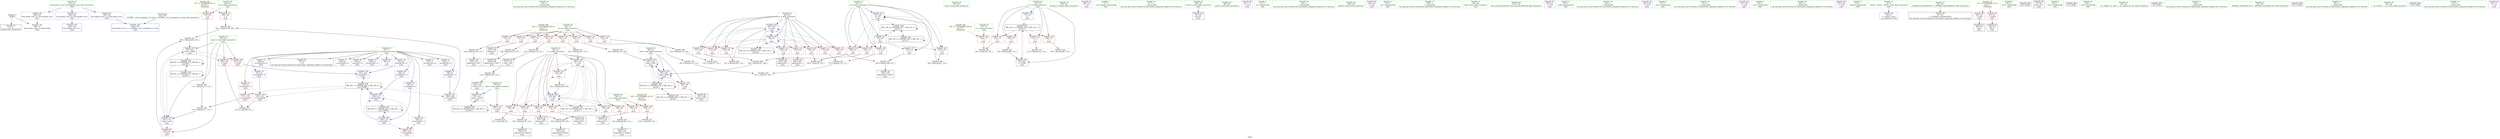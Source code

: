 digraph "SVFG" {
	label="SVFG";

	Node0x55e3e5c83170 [shape=record,color=grey,label="{NodeID: 0\nNullPtr}"];
	Node0x55e3e5c83170 -> Node0x55e3e5ca5390[style=solid];
	Node0x55e3e5c83170 -> Node0x55e3e5cac400[style=solid];
	Node0x55e3e5ca5d70 [shape=record,color=red,label="{NodeID: 97\n200\<--60\n\<--p\nmain\n}"];
	Node0x55e3e5ca5d70 -> Node0x55e3e5ca99f0[style=solid];
	Node0x55e3e5c879f0 [shape=record,color=green,label="{NodeID: 14\n114\<--1\n\<--dummyObj\nCan only get source location for instruction, argument, global var or function.}"];
	Node0x55e3e5ca8df0 [shape=record,color=grey,label="{NodeID: 194\n174 = Binary(171, 173, )\n}"];
	Node0x55e3e5ca8df0 -> Node0x55e3e5cacab0[style=solid];
	Node0x55e3e5ca58b0 [shape=record,color=red,label="{NodeID: 111\n176\<--68\n\<--j\nmain\n}"];
	Node0x55e3e5ca58b0 -> Node0x55e3e5ca9270[style=solid];
	Node0x55e3e5ca4300 [shape=record,color=green,label="{NodeID: 28\n55\<--56\nmain\<--main_field_insensitive\n}"];
	Node0x55e3e5cb1080 [shape=record,color=grey,label="{NodeID: 208\n189 = Binary(187, 188, )\n}"];
	Node0x55e3e5cb1080 -> Node0x55e3e5cacc50[style=solid];
	Node0x55e3e5cab460 [shape=record,color=red,label="{NodeID: 125\n103\<--74\n\<--t\nmain\n}"];
	Node0x55e3e5cab460 -> Node0x55e3e5cb2700[style=solid];
	Node0x55e3e5ca4e90 [shape=record,color=green,label="{NodeID: 42\n90\<--91\nfreopen\<--freopen_field_insensitive\n}"];
	Node0x55e3e5cb2580 [shape=record,color=grey,label="{NodeID: 222\n154 = cmp(151, 153, )\n}"];
	Node0x55e3e5cabfc0 [shape=record,color=red,label="{NodeID: 139\n199\<--198\n\<--arrayidx38\nmain\n}"];
	Node0x55e3e5cabfc0 -> Node0x55e3e5ca99f0[style=solid];
	Node0x55e3e5ca6b90 [shape=record,color=black,label="{NodeID: 56\n139\<--138\nidxprom8\<--shl7\nmain\n}"];
	Node0x55e3e5cacb80 [shape=record,color=blue,label="{NodeID: 153\n80\<--184\ntmp\<--shl31\nmain\n}"];
	Node0x55e3e5cacb80 -> Node0x55e3e5cabd50[style=dashed];
	Node0x55e3e5cacb80 -> Node0x55e3e5cacb80[style=dashed];
	Node0x55e3e5cacb80 -> Node0x55e3e5cacc50[style=dashed];
	Node0x55e3e5cacb80 -> Node0x55e3e5cc0f10[style=dashed];
	Node0x55e3e5ca76f0 [shape=record,color=purple,label="{NodeID: 70\n140\<--8\narrayidx9\<--d\nmain\n}"];
	Node0x55e3e5ca76f0 -> Node0x55e3e5cac770[style=solid];
	Node0x55e3e5ca8250 [shape=record,color=purple,label="{NodeID: 84\n88\<--14\n\<--.str.1\nmain\n}"];
	Node0x55e3e5c83dc0 [shape=record,color=green,label="{NodeID: 1\n7\<--1\n__dso_handle\<--dummyObj\nGlob }"];
	Node0x55e3e5ca5e40 [shape=record,color=red,label="{NodeID: 98\n202\<--64\n\<--tmp1\nmain\n}"];
	Node0x55e3e5ca5e40 -> Node0x55e3e5cb1b00[style=solid];
	Node0x55e3e5c87ac0 [shape=record,color=green,label="{NodeID: 15\n117\<--1\n\<--dummyObj\nCan only get source location for instruction, argument, global var or function.}"];
	Node0x55e3e5ca8f70 [shape=record,color=grey,label="{NodeID: 195\n173 = Binary(117, 172, )\n}"];
	Node0x55e3e5ca8f70 -> Node0x55e3e5ca8df0[style=solid];
	Node0x55e3e5ca5980 [shape=record,color=red,label="{NodeID: 112\n187\<--68\n\<--j\nmain\n}"];
	Node0x55e3e5ca5980 -> Node0x55e3e5cb1080[style=solid];
	Node0x55e3e5ca4400 [shape=record,color=green,label="{NodeID: 29\n58\<--59\nretval\<--retval_field_insensitive\nmain\n}"];
	Node0x55e3e5ca4400 -> Node0x55e3e5cac500[style=solid];
	Node0x55e3e5cb1200 [shape=record,color=grey,label="{NodeID: 209\n252 = Binary(250, 251, )\n}"];
	Node0x55e3e5cb1200 -> Node0x55e3e5ca7480[style=solid];
	Node0x55e3e5cab530 [shape=record,color=red,label="{NodeID: 126\n121\<--76\n\<--m\nmain\n}"];
	Node0x55e3e5cab530 -> Node0x55e3e5cb0f00[style=solid];
	Node0x55e3e5ca4f90 [shape=record,color=green,label="{NodeID: 43\n98\<--99\nscanf\<--scanf_field_insensitive\n}"];
	Node0x55e3e5cb2700 [shape=record,color=grey,label="{NodeID: 223\n104 = cmp(102, 103, )\n}"];
	Node0x55e3e5cac090 [shape=record,color=red,label="{NodeID: 140\n212\<--211\n\<--arrayidx44\nmain\n}"];
	Node0x55e3e5cac090 -> Node0x55e3e5cb1f80[style=solid];
	Node0x55e3e5ca6c60 [shape=record,color=black,label="{NodeID: 57\n164\<--163\nidxprom21\<--add20\nmain\n}"];
	Node0x55e3e5cacc50 [shape=record,color=blue,label="{NodeID: 154\n80\<--189\ntmp\<--add32\nmain\n}"];
	Node0x55e3e5cacc50 -> Node0x55e3e5cabd50[style=dashed];
	Node0x55e3e5cacc50 -> Node0x55e3e5cacb80[style=dashed];
	Node0x55e3e5cacc50 -> Node0x55e3e5cacc50[style=dashed];
	Node0x55e3e5cacc50 -> Node0x55e3e5cc0f10[style=dashed];
	Node0x55e3e5ca77c0 [shape=record,color=purple,label="{NodeID: 71\n165\<--8\narrayidx22\<--d\nmain\n}"];
	Node0x55e3e5ca8320 [shape=record,color=purple,label="{NodeID: 85\n93\<--17\n\<--.str.2\nmain\n}"];
	Node0x55e3e5c83c10 [shape=record,color=green,label="{NodeID: 2\n12\<--1\n.str\<--dummyObj\nGlob }"];
	Node0x55e3e5cc4c50 [shape=record,color=yellow,style=double,label="{NodeID: 265\n18V_1 = ENCHI(MR_18V_0)\npts\{75 \}\nFun[main]}"];
	Node0x55e3e5cc4c50 -> Node0x55e3e5cab460[style=dashed];
	Node0x55e3e5ca5f10 [shape=record,color=red,label="{NodeID: 99\n205\<--64\n\<--tmp1\nmain\n}"];
	Node0x55e3e5ca5f10 -> Node0x55e3e5cb1f80[style=solid];
	Node0x55e3e5c87b90 [shape=record,color=green,label="{NodeID: 16\n125\<--1\n\<--dummyObj\nCan only get source location for instruction, argument, global var or function.}"];
	Node0x55e3e5ca90f0 [shape=record,color=grey,label="{NodeID: 196\n180 = Binary(114, 179, )\n}"];
	Node0x55e3e5ca90f0 -> Node0x55e3e5cb2100[style=solid];
	Node0x55e3e5ca5a50 [shape=record,color=red,label="{NodeID: 113\n209\<--68\n\<--j\nmain\n}"];
	Node0x55e3e5ca5a50 -> Node0x55e3e5ca7070[style=solid];
	Node0x55e3e5ca44d0 [shape=record,color=green,label="{NodeID: 30\n60\<--61\np\<--p_field_insensitive\nmain\n}"];
	Node0x55e3e5ca44d0 -> Node0x55e3e5ca5ca0[style=solid];
	Node0x55e3e5ca44d0 -> Node0x55e3e5ca5d70[style=solid];
	Node0x55e3e5cb1380 [shape=record,color=grey,label="{NodeID: 210\n113 = Binary(112, 114, )\n}"];
	Node0x55e3e5cab600 [shape=record,color=red,label="{NodeID: 127\n134\<--76\n\<--m\nmain\n}"];
	Node0x55e3e5cab600 -> Node0x55e3e5ca6ac0[style=solid];
	Node0x55e3e5ca5090 [shape=record,color=green,label="{NodeID: 44\n118\<--119\nprintf\<--printf_field_insensitive\n}"];
	Node0x55e3e5cb2880 [shape=record,color=grey,label="{NodeID: 224\n147 = cmp(146, 85, )\n}"];
	Node0x55e3e5cac160 [shape=record,color=red,label="{NodeID: 141\n256\<--255\n\<--arrayidx65\nmain\n}"];
	Node0x55e3e5ca6d30 [shape=record,color=black,label="{NodeID: 58\n169\<--168\nidxprom24\<--sub23\nmain\n}"];
	Node0x55e3e5cbd810 [shape=record,color=black,label="{NodeID: 238\nMR_28V_7 = PHI(MR_28V_9, MR_28V_6, )\npts\{110000 \}\n}"];
	Node0x55e3e5cbd810 -> Node0x55e3e5cabef0[style=dashed];
	Node0x55e3e5cbd810 -> Node0x55e3e5cabfc0[style=dashed];
	Node0x55e3e5cbd810 -> Node0x55e3e5cac090[style=dashed];
	Node0x55e3e5cbd810 -> Node0x55e3e5cacdf0[style=dashed];
	Node0x55e3e5cbd810 -> Node0x55e3e5cad060[style=dashed];
	Node0x55e3e5cbd810 -> Node0x55e3e5cbd810[style=dashed];
	Node0x55e3e5cacd20 [shape=record,color=blue,label="{NodeID: 155\n64\<--203\ntmp1\<--add40\nmain\n}"];
	Node0x55e3e5cacd20 -> Node0x55e3e5ca5f10[style=dashed];
	Node0x55e3e5cacd20 -> Node0x55e3e5ca5fe0[style=dashed];
	Node0x55e3e5cacd20 -> Node0x55e3e5cacab0[style=dashed];
	Node0x55e3e5cacd20 -> Node0x55e3e5cc0010[style=dashed];
	Node0x55e3e5ca7890 [shape=record,color=purple,label="{NodeID: 72\n170\<--8\narrayidx25\<--d\nmain\n}"];
	Node0x55e3e5ca7890 -> Node0x55e3e5cabef0[style=solid];
	Node0x55e3e5ca83f0 [shape=record,color=purple,label="{NodeID: 86\n94\<--19\n\<--.str.3\nmain\n}"];
	Node0x55e3e5c83a90 [shape=record,color=green,label="{NodeID: 3\n14\<--1\n.str.1\<--dummyObj\nGlob }"];
	Node0x55e3e5cc4d30 [shape=record,color=yellow,style=double,label="{NodeID: 266\n20V_1 = ENCHI(MR_20V_0)\npts\{77 \}\nFun[main]}"];
	Node0x55e3e5cc4d30 -> Node0x55e3e5cab530[style=dashed];
	Node0x55e3e5cc4d30 -> Node0x55e3e5cab600[style=dashed];
	Node0x55e3e5cc4d30 -> Node0x55e3e5cab6d0[style=dashed];
	Node0x55e3e5cc4d30 -> Node0x55e3e5cab7a0[style=dashed];
	Node0x55e3e5cc4d30 -> Node0x55e3e5cab870[style=dashed];
	Node0x55e3e5cc4d30 -> Node0x55e3e5cab940[style=dashed];
	Node0x55e3e5cc4d30 -> Node0x55e3e5caba10[style=dashed];
	Node0x55e3e5cc4d30 -> Node0x55e3e5cabae0[style=dashed];
	Node0x55e3e5ca5fe0 [shape=record,color=red,label="{NodeID: 100\n215\<--64\n\<--tmp1\nmain\n}"];
	Node0x55e3e5ca5fe0 -> Node0x55e3e5cacdf0[style=solid];
	Node0x55e3e5c87180 [shape=record,color=green,label="{NodeID: 17\n129\<--1\n\<--dummyObj\nCan only get source location for instruction, argument, global var or function.}"];
	Node0x55e3e5ca9270 [shape=record,color=grey,label="{NodeID: 197\n178 = Binary(176, 177, )\n}"];
	Node0x55e3e5ca9270 -> Node0x55e3e5cb2100[style=solid];
	Node0x55e3e5ca5b20 [shape=record,color=red,label="{NodeID: 114\n219\<--68\n\<--j\nmain\n}"];
	Node0x55e3e5ca5b20 -> Node0x55e3e5ca7210[style=solid];
	Node0x55e3e5ca45a0 [shape=record,color=green,label="{NodeID: 31\n62\<--63\nbest\<--best_field_insensitive\nmain\n}"];
	Node0x55e3e5cb1500 [shape=record,color=grey,label="{NodeID: 211\n143 = Binary(142, 114, )\n}"];
	Node0x55e3e5cb1500 -> Node0x55e3e5cac840[style=solid];
	Node0x55e3e5cab6d0 [shape=record,color=red,label="{NodeID: 128\n137\<--76\n\<--m\nmain\n}"];
	Node0x55e3e5cab6d0 -> Node0x55e3e5cb0c00[style=solid];
	Node0x55e3e5ca5190 [shape=record,color=green,label="{NodeID: 45\n132\<--133\nllvm.memset.p0i8.i64\<--llvm.memset.p0i8.i64_field_insensitive\n}"];
	Node0x55e3e5cac230 [shape=record,color=blue,label="{NodeID: 142\n284\<--29\nllvm.global_ctors_0\<--\nGlob }"];
	Node0x55e3e5ca6e00 [shape=record,color=black,label="{NodeID: 59\n194\<--193\nidxprom35\<--add34\nmain\n}"];
	Node0x55e3e5cacdf0 [shape=record,color=blue,label="{NodeID: 156\n221\<--215\narrayidx50\<--\nmain\n}"];
	Node0x55e3e5cacdf0 -> Node0x55e3e5cbd810[style=dashed];
	Node0x55e3e5ca7960 [shape=record,color=purple,label="{NodeID: 73\n195\<--8\narrayidx36\<--d\nmain\n}"];
	Node0x55e3e5ca84c0 [shape=record,color=purple,label="{NodeID: 87\n96\<--22\n\<--.str.4\nmain\n}"];
	Node0x55e3e5c83b20 [shape=record,color=green,label="{NodeID: 4\n16\<--1\nstdin\<--dummyObj\nGlob }"];
	Node0x55e3e5cc4e10 [shape=record,color=yellow,style=double,label="{NodeID: 267\n22V_1 = ENCHI(MR_22V_0)\npts\{79 \}\nFun[main]}"];
	Node0x55e3e5cc4e10 -> Node0x55e3e5cabbb0[style=dashed];
	Node0x55e3e5cc4e10 -> Node0x55e3e5cabc80[style=dashed];
	Node0x55e3e5ca60b0 [shape=record,color=red,label="{NodeID: 101\n146\<--66\n\<--i\nmain\n}"];
	Node0x55e3e5ca60b0 -> Node0x55e3e5cb2880[style=solid];
	Node0x55e3e5c87250 [shape=record,color=green,label="{NodeID: 18\n130\<--1\n\<--dummyObj\nCan only get source location for instruction, argument, global var or function.}"];
	Node0x55e3e5ca93f0 [shape=record,color=grey,label="{NodeID: 198\n184 = Binary(114, 183, )\n}"];
	Node0x55e3e5ca93f0 -> Node0x55e3e5cacb80[style=solid];
	Node0x55e3e5caacc0 [shape=record,color=red,label="{NodeID: 115\n230\<--68\n\<--j\nmain\n}"];
	Node0x55e3e5caacc0 -> Node0x55e3e5ca96f0[style=solid];
	Node0x55e3e5ca4670 [shape=record,color=green,label="{NodeID: 32\n64\<--65\ntmp1\<--tmp1_field_insensitive\nmain\n}"];
	Node0x55e3e5ca4670 -> Node0x55e3e5ca5e40[style=solid];
	Node0x55e3e5ca4670 -> Node0x55e3e5ca5f10[style=solid];
	Node0x55e3e5ca4670 -> Node0x55e3e5ca5fe0[style=solid];
	Node0x55e3e5ca4670 -> Node0x55e3e5cacab0[style=solid];
	Node0x55e3e5ca4670 -> Node0x55e3e5cacd20[style=solid];
	Node0x55e3e5cb1680 [shape=record,color=grey,label="{NodeID: 212\n249 = Binary(248, 114, )\n}"];
	Node0x55e3e5cab7a0 [shape=record,color=red,label="{NodeID: 129\n142\<--76\n\<--m\nmain\n}"];
	Node0x55e3e5cab7a0 -> Node0x55e3e5cb1500[style=solid];
	Node0x55e3e5ca5290 [shape=record,color=green,label="{NodeID: 46\n30\<--280\n_GLOBAL__sub_I_lympanda_2_0.cpp\<--_GLOBAL__sub_I_lympanda_2_0.cpp_field_insensitive\n}"];
	Node0x55e3e5ca5290 -> Node0x55e3e5cac300[style=solid];
	Node0x55e3e5cb9c10 [shape=record,color=black,label="{NodeID: 226\nMR_8V_2 = PHI(MR_8V_3, MR_8V_1, )\npts\{65 \}\n}"];
	Node0x55e3e5cb9c10 -> Node0x55e3e5cb9c10[style=dashed];
	Node0x55e3e5cb9c10 -> Node0x55e3e5cc0010[style=dashed];
	Node0x55e3e5cac300 [shape=record,color=blue,label="{NodeID: 143\n285\<--30\nllvm.global_ctors_1\<--_GLOBAL__sub_I_lympanda_2_0.cpp\nGlob }"];
	Node0x55e3e5ca6ed0 [shape=record,color=black,label="{NodeID: 60\n197\<--196\nidxprom37\<--\nmain\n}"];
	Node0x55e3e5cacec0 [shape=record,color=blue,label="{NodeID: 157\n70\<--226\nk\<--inc\nmain\n}"];
	Node0x55e3e5cacec0 -> Node0x55e3e5caad50[style=dashed];
	Node0x55e3e5cacec0 -> Node0x55e3e5caade0[style=dashed];
	Node0x55e3e5cacec0 -> Node0x55e3e5caaeb0[style=dashed];
	Node0x55e3e5cacec0 -> Node0x55e3e5caaf80[style=dashed];
	Node0x55e3e5cacec0 -> Node0x55e3e5cab050[style=dashed];
	Node0x55e3e5cacec0 -> Node0x55e3e5cacec0[style=dashed];
	Node0x55e3e5cacec0 -> Node0x55e3e5cc0a10[style=dashed];
	Node0x55e3e5ca7a30 [shape=record,color=purple,label="{NodeID: 74\n198\<--8\narrayidx38\<--d\nmain\n}"];
	Node0x55e3e5ca7a30 -> Node0x55e3e5cabfc0[style=solid];
	Node0x55e3e5ca8590 [shape=record,color=purple,label="{NodeID: 88\n106\<--24\n\<--.str.5\nmain\n}"];
	Node0x55e3e5c83450 [shape=record,color=green,label="{NodeID: 5\n17\<--1\n.str.2\<--dummyObj\nGlob }"];
	Node0x55e3e5ca6180 [shape=record,color=red,label="{NodeID: 102\n162\<--66\n\<--i\nmain\n}"];
	Node0x55e3e5ca6180 -> Node0x55e3e5cb1c80[style=solid];
	Node0x55e3e5c87320 [shape=record,color=green,label="{NodeID: 19\n131\<--1\n\<--dummyObj\nCan only get source location for instruction, argument, global var or function.}"];
	Node0x55e3e5ca9570 [shape=record,color=grey,label="{NodeID: 199\n226 = Binary(225, 114, )\n}"];
	Node0x55e3e5ca9570 -> Node0x55e3e5cacec0[style=solid];
	Node0x55e3e5caad50 [shape=record,color=red,label="{NodeID: 116\n158\<--70\n\<--k\nmain\n}"];
	Node0x55e3e5caad50 -> Node0x55e3e5cb2280[style=solid];
	Node0x55e3e5ca4740 [shape=record,color=green,label="{NodeID: 33\n66\<--67\ni\<--i_field_insensitive\nmain\n}"];
	Node0x55e3e5ca4740 -> Node0x55e3e5ca60b0[style=solid];
	Node0x55e3e5ca4740 -> Node0x55e3e5ca6180[style=solid];
	Node0x55e3e5ca4740 -> Node0x55e3e5ca6250[style=solid];
	Node0x55e3e5ca4740 -> Node0x55e3e5ca6320[style=solid];
	Node0x55e3e5ca4740 -> Node0x55e3e5ca63f0[style=solid];
	Node0x55e3e5ca4740 -> Node0x55e3e5ca54a0[style=solid];
	Node0x55e3e5ca4740 -> Node0x55e3e5ca5570[style=solid];
	Node0x55e3e5ca4740 -> Node0x55e3e5cac840[style=solid];
	Node0x55e3e5ca4740 -> Node0x55e3e5cad130[style=solid];
	Node0x55e3e5cb1800 [shape=record,color=grey,label="{NodeID: 213\n244 = Binary(243, 245, )\n}"];
	Node0x55e3e5cb1800 -> Node0x55e3e5cad130[style=solid];
	Node0x55e3e5cab870 [shape=record,color=red,label="{NodeID: 130\n152\<--76\n\<--m\nmain\n}"];
	Node0x55e3e5cab870 -> Node0x55e3e5cb0a80[style=solid];
	Node0x55e3e5ca5390 [shape=record,color=black,label="{NodeID: 47\n2\<--3\ndummyVal\<--dummyVal\n}"];
	Node0x55e3e5cba110 [shape=record,color=black,label="{NodeID: 227\nMR_10V_2 = PHI(MR_10V_3, MR_10V_1, )\npts\{67 \}\n}"];
	Node0x55e3e5cba110 -> Node0x55e3e5cac840[style=dashed];
	Node0x55e3e5cba110 -> Node0x55e3e5cba110[style=dashed];
	Node0x55e3e5cac400 [shape=record,color=blue, style = dotted,label="{NodeID: 144\n286\<--3\nllvm.global_ctors_2\<--dummyVal\nGlob }"];
	Node0x55e3e5ca6fa0 [shape=record,color=black,label="{NodeID: 61\n207\<--206\nidxprom41\<--\nmain\n}"];
	Node0x55e3e5cacf90 [shape=record,color=blue,label="{NodeID: 158\n68\<--231\nj\<--inc53\nmain\n}"];
	Node0x55e3e5cacf90 -> Node0x55e3e5ca5640[style=dashed];
	Node0x55e3e5cacf90 -> Node0x55e3e5ca5710[style=dashed];
	Node0x55e3e5cacf90 -> Node0x55e3e5ca57e0[style=dashed];
	Node0x55e3e5cacf90 -> Node0x55e3e5ca58b0[style=dashed];
	Node0x55e3e5cacf90 -> Node0x55e3e5ca5980[style=dashed];
	Node0x55e3e5cacf90 -> Node0x55e3e5ca5a50[style=dashed];
	Node0x55e3e5cacf90 -> Node0x55e3e5ca5b20[style=dashed];
	Node0x55e3e5cacf90 -> Node0x55e3e5caacc0[style=dashed];
	Node0x55e3e5cacf90 -> Node0x55e3e5cac910[style=dashed];
	Node0x55e3e5cacf90 -> Node0x55e3e5cacf90[style=dashed];
	Node0x55e3e5cacf90 -> Node0x55e3e5cba610[style=dashed];
	Node0x55e3e5ca7b00 [shape=record,color=purple,label="{NodeID: 75\n208\<--8\narrayidx42\<--d\nmain\n}"];
	Node0x55e3e5ca8660 [shape=record,color=purple,label="{NodeID: 89\n115\<--26\n\<--.str.6\nmain\n}"];
	Node0x55e3e5c834e0 [shape=record,color=green,label="{NodeID: 6\n19\<--1\n.str.3\<--dummyObj\nGlob }"];
	Node0x55e3e5ca6250 [shape=record,color=red,label="{NodeID: 103\n192\<--66\n\<--i\nmain\n}"];
	Node0x55e3e5ca6250 -> Node0x55e3e5cb1980[style=solid];
	Node0x55e3e5c873f0 [shape=record,color=green,label="{NodeID: 20\n245\<--1\n\<--dummyObj\nCan only get source location for instruction, argument, global var or function.}"];
	Node0x55e3e5ca96f0 [shape=record,color=grey,label="{NodeID: 200\n231 = Binary(230, 114, )\n}"];
	Node0x55e3e5ca96f0 -> Node0x55e3e5cacf90[style=solid];
	Node0x55e3e5caade0 [shape=record,color=red,label="{NodeID: 117\n167\<--70\n\<--k\nmain\n}"];
	Node0x55e3e5caade0 -> Node0x55e3e5cb1e00[style=solid];
	Node0x55e3e5ca4810 [shape=record,color=green,label="{NodeID: 34\n68\<--69\nj\<--j_field_insensitive\nmain\n}"];
	Node0x55e3e5ca4810 -> Node0x55e3e5ca5640[style=solid];
	Node0x55e3e5ca4810 -> Node0x55e3e5ca5710[style=solid];
	Node0x55e3e5ca4810 -> Node0x55e3e5ca57e0[style=solid];
	Node0x55e3e5ca4810 -> Node0x55e3e5ca58b0[style=solid];
	Node0x55e3e5ca4810 -> Node0x55e3e5ca5980[style=solid];
	Node0x55e3e5ca4810 -> Node0x55e3e5ca5a50[style=solid];
	Node0x55e3e5ca4810 -> Node0x55e3e5ca5b20[style=solid];
	Node0x55e3e5ca4810 -> Node0x55e3e5caacc0[style=solid];
	Node0x55e3e5ca4810 -> Node0x55e3e5cac910[style=solid];
	Node0x55e3e5ca4810 -> Node0x55e3e5cacf90[style=solid];
	Node0x55e3e5cb1980 [shape=record,color=grey,label="{NodeID: 214\n193 = Binary(192, 114, )\n}"];
	Node0x55e3e5cb1980 -> Node0x55e3e5ca6e00[style=solid];
	Node0x55e3e5cab940 [shape=record,color=red,label="{NodeID: 131\n179\<--76\n\<--m\nmain\n}"];
	Node0x55e3e5cab940 -> Node0x55e3e5ca90f0[style=solid];
	Node0x55e3e5ca64b0 [shape=record,color=black,label="{NodeID: 48\n10\<--8\n\<--d\nCan only get source location for instruction, argument, global var or function.}"];
	Node0x55e3e5cba610 [shape=record,color=black,label="{NodeID: 228\nMR_12V_2 = PHI(MR_12V_3, MR_12V_1, )\npts\{69 \}\n}"];
	Node0x55e3e5cba610 -> Node0x55e3e5cac910[style=dashed];
	Node0x55e3e5cba610 -> Node0x55e3e5cba610[style=dashed];
	Node0x55e3e5cac500 [shape=record,color=blue,label="{NodeID: 145\n58\<--85\nretval\<--\nmain\n}"];
	Node0x55e3e5ca7070 [shape=record,color=black,label="{NodeID: 62\n210\<--209\nidxprom43\<--\nmain\n}"];
	Node0x55e3e5cad060 [shape=record,color=blue,label="{NodeID: 159\n240\<--117\narrayidx59\<--\nmain\n}"];
	Node0x55e3e5cad060 -> Node0x55e3e5cac160[style=dashed];
	Node0x55e3e5cad060 -> Node0x55e3e5cad060[style=dashed];
	Node0x55e3e5cad060 -> Node0x55e3e5cbbf10[style=dashed];
	Node0x55e3e5cad060 -> Node0x55e3e5cbd810[style=dashed];
	Node0x55e3e5ca7bd0 [shape=record,color=purple,label="{NodeID: 76\n211\<--8\narrayidx44\<--d\nmain\n}"];
	Node0x55e3e5ca7bd0 -> Node0x55e3e5cac090[style=solid];
	Node0x55e3e5ca8730 [shape=record,color=purple,label="{NodeID: 90\n257\<--26\n\<--.str.6\nmain\n}"];
	Node0x55e3e5c87ce0 [shape=record,color=green,label="{NodeID: 7\n21\<--1\nstdout\<--dummyObj\nGlob }"];
	Node0x55e3e5ca6320 [shape=record,color=red,label="{NodeID: 104\n206\<--66\n\<--i\nmain\n}"];
	Node0x55e3e5ca6320 -> Node0x55e3e5ca6fa0[style=solid];
	Node0x55e3e5ca3ea0 [shape=record,color=green,label="{NodeID: 21\n4\<--6\n_ZStL8__ioinit\<--_ZStL8__ioinit_field_insensitive\nGlob }"];
	Node0x55e3e5ca3ea0 -> Node0x55e3e5ca7550[style=solid];
	Node0x55e3e5ca9870 [shape=record,color=grey,label="{NodeID: 201\n261 = Binary(260, 114, )\n}"];
	Node0x55e3e5ca9870 -> Node0x55e3e5cad200[style=solid];
	Node0x55e3e5caaeb0 [shape=record,color=red,label="{NodeID: 118\n177\<--70\n\<--k\nmain\n}"];
	Node0x55e3e5caaeb0 -> Node0x55e3e5ca9270[style=solid];
	Node0x55e3e5ca48e0 [shape=record,color=green,label="{NodeID: 35\n70\<--71\nk\<--k_field_insensitive\nmain\n}"];
	Node0x55e3e5ca48e0 -> Node0x55e3e5caad50[style=solid];
	Node0x55e3e5ca48e0 -> Node0x55e3e5caade0[style=solid];
	Node0x55e3e5ca48e0 -> Node0x55e3e5caaeb0[style=solid];
	Node0x55e3e5ca48e0 -> Node0x55e3e5caaf80[style=solid];
	Node0x55e3e5ca48e0 -> Node0x55e3e5cab050[style=solid];
	Node0x55e3e5ca48e0 -> Node0x55e3e5cac9e0[style=solid];
	Node0x55e3e5ca48e0 -> Node0x55e3e5cacec0[style=solid];
	Node0x55e3e5cb1b00 [shape=record,color=grey,label="{NodeID: 215\n203 = Binary(202, 201, )\n}"];
	Node0x55e3e5cb1b00 -> Node0x55e3e5cacd20[style=solid];
	Node0x55e3e5caba10 [shape=record,color=red,label="{NodeID: 132\n183\<--76\n\<--m\nmain\n}"];
	Node0x55e3e5caba10 -> Node0x55e3e5ca93f0[style=solid];
	Node0x55e3e5ca65b0 [shape=record,color=black,label="{NodeID: 49\n41\<--42\n\<--_ZNSt8ios_base4InitD1Ev\nCan only get source location for instruction, argument, global var or function.}"];
	Node0x55e3e5cbab10 [shape=record,color=black,label="{NodeID: 229\nMR_14V_2 = PHI(MR_14V_3, MR_14V_1, )\npts\{71 \}\n}"];
	Node0x55e3e5cbab10 -> Node0x55e3e5cbab10[style=dashed];
	Node0x55e3e5cbab10 -> Node0x55e3e5cc0a10[style=dashed];
	Node0x55e3e5cac5d0 [shape=record,color=blue,label="{NodeID: 146\n72\<--85\nl\<--\nmain\n}"];
	Node0x55e3e5cac5d0 -> Node0x55e3e5cbb010[style=dashed];
	Node0x55e3e5ca7140 [shape=record,color=black,label="{NodeID: 63\n217\<--216\nidxprom47\<--\nmain\n}"];
	Node0x55e3e5cad130 [shape=record,color=blue,label="{NodeID: 160\n66\<--244\ni\<--dec\nmain\n}"];
	Node0x55e3e5cad130 -> Node0x55e3e5ca60b0[style=dashed];
	Node0x55e3e5cad130 -> Node0x55e3e5ca6180[style=dashed];
	Node0x55e3e5cad130 -> Node0x55e3e5ca6250[style=dashed];
	Node0x55e3e5cad130 -> Node0x55e3e5ca6320[style=dashed];
	Node0x55e3e5cad130 -> Node0x55e3e5ca63f0[style=dashed];
	Node0x55e3e5cad130 -> Node0x55e3e5ca54a0[style=dashed];
	Node0x55e3e5cad130 -> Node0x55e3e5ca5570[style=dashed];
	Node0x55e3e5cad130 -> Node0x55e3e5cad130[style=dashed];
	Node0x55e3e5cad130 -> Node0x55e3e5cba110[style=dashed];
	Node0x55e3e5ca7ca0 [shape=record,color=purple,label="{NodeID: 77\n218\<--8\narrayidx48\<--d\nmain\n}"];
	Node0x55e3e5cc3b10 [shape=record,color=yellow,style=double,label="{NodeID: 257\n2V_1 = ENCHI(MR_2V_0)\npts\{1 \}\nFun[main]}"];
	Node0x55e3e5cc3b10 -> Node0x55e3e5ca8b00[style=dashed];
	Node0x55e3e5cc3b10 -> Node0x55e3e5ca8bd0[style=dashed];
	Node0x55e3e5ca8800 [shape=record,color=purple,label="{NodeID: 91\n284\<--28\nllvm.global_ctors_0\<--llvm.global_ctors\nGlob }"];
	Node0x55e3e5ca8800 -> Node0x55e3e5cac230[style=solid];
	Node0x55e3e5c87d70 [shape=record,color=green,label="{NodeID: 8\n22\<--1\n.str.4\<--dummyObj\nGlob }"];
	Node0x55e3e5ca63f0 [shape=record,color=red,label="{NodeID: 105\n216\<--66\n\<--i\nmain\n}"];
	Node0x55e3e5ca63f0 -> Node0x55e3e5ca7140[style=solid];
	Node0x55e3e5ca3f30 [shape=record,color=green,label="{NodeID: 22\n8\<--11\nd\<--d_field_insensitive\nGlob }"];
	Node0x55e3e5ca3f30 -> Node0x55e3e5ca64b0[style=solid];
	Node0x55e3e5ca3f30 -> Node0x55e3e5ca7620[style=solid];
	Node0x55e3e5ca3f30 -> Node0x55e3e5ca76f0[style=solid];
	Node0x55e3e5ca3f30 -> Node0x55e3e5ca77c0[style=solid];
	Node0x55e3e5ca3f30 -> Node0x55e3e5ca7890[style=solid];
	Node0x55e3e5ca3f30 -> Node0x55e3e5ca7960[style=solid];
	Node0x55e3e5ca3f30 -> Node0x55e3e5ca7a30[style=solid];
	Node0x55e3e5ca3f30 -> Node0x55e3e5ca7b00[style=solid];
	Node0x55e3e5ca3f30 -> Node0x55e3e5ca7bd0[style=solid];
	Node0x55e3e5ca3f30 -> Node0x55e3e5ca7ca0[style=solid];
	Node0x55e3e5ca3f30 -> Node0x55e3e5ca7d70[style=solid];
	Node0x55e3e5ca3f30 -> Node0x55e3e5ca7e40[style=solid];
	Node0x55e3e5ca3f30 -> Node0x55e3e5ca7f10[style=solid];
	Node0x55e3e5ca3f30 -> Node0x55e3e5ca7fe0[style=solid];
	Node0x55e3e5ca3f30 -> Node0x55e3e5ca80b0[style=solid];
	Node0x55e3e5a17b60 [shape=record,color=black,label="{NodeID: 285\n258 = PHI()\n}"];
	Node0x55e3e5ca99f0 [shape=record,color=grey,label="{NodeID: 202\n201 = Binary(199, 200, )\n}"];
	Node0x55e3e5ca99f0 -> Node0x55e3e5cb1b00[style=solid];
	Node0x55e3e5caaf80 [shape=record,color=red,label="{NodeID: 119\n188\<--70\n\<--k\nmain\n}"];
	Node0x55e3e5caaf80 -> Node0x55e3e5cb1080[style=solid];
	Node0x55e3e5ca49b0 [shape=record,color=green,label="{NodeID: 36\n72\<--73\nl\<--l_field_insensitive\nmain\n}"];
	Node0x55e3e5ca49b0 -> Node0x55e3e5cab120[style=solid];
	Node0x55e3e5ca49b0 -> Node0x55e3e5cab1f0[style=solid];
	Node0x55e3e5ca49b0 -> Node0x55e3e5cab2c0[style=solid];
	Node0x55e3e5ca49b0 -> Node0x55e3e5cab390[style=solid];
	Node0x55e3e5ca49b0 -> Node0x55e3e5cac5d0[style=solid];
	Node0x55e3e5ca49b0 -> Node0x55e3e5cad200[style=solid];
	Node0x55e3e5cb1c80 [shape=record,color=grey,label="{NodeID: 216\n163 = Binary(162, 114, )\n}"];
	Node0x55e3e5cb1c80 -> Node0x55e3e5ca6c60[style=solid];
	Node0x55e3e5cabae0 [shape=record,color=red,label="{NodeID: 133\n237\<--76\n\<--m\nmain\n}"];
	Node0x55e3e5cabae0 -> Node0x55e3e5ca9b70[style=solid];
	Node0x55e3e5ca66b0 [shape=record,color=black,label="{NodeID: 50\n57\<--85\nmain_ret\<--\nmain\n}"];
	Node0x55e3e5cbb010 [shape=record,color=black,label="{NodeID: 230\nMR_16V_3 = PHI(MR_16V_4, MR_16V_2, )\npts\{73 \}\n}"];
	Node0x55e3e5cbb010 -> Node0x55e3e5cab120[style=dashed];
	Node0x55e3e5cbb010 -> Node0x55e3e5cab1f0[style=dashed];
	Node0x55e3e5cbb010 -> Node0x55e3e5cab2c0[style=dashed];
	Node0x55e3e5cbb010 -> Node0x55e3e5cab390[style=dashed];
	Node0x55e3e5cbb010 -> Node0x55e3e5cad200[style=dashed];
	Node0x55e3e5cac6a0 [shape=record,color=blue,label="{NodeID: 147\n82\<--126\nbase\<--conv6\nmain\n}"];
	Node0x55e3e5cac6a0 -> Node0x55e3e5cabe20[style=dashed];
	Node0x55e3e5cac6a0 -> Node0x55e3e5cbba10[style=dashed];
	Node0x55e3e5ca7210 [shape=record,color=black,label="{NodeID: 64\n220\<--219\nidxprom49\<--\nmain\n}"];
	Node0x55e3e5cad200 [shape=record,color=blue,label="{NodeID: 161\n72\<--261\nl\<--inc68\nmain\n}"];
	Node0x55e3e5cad200 -> Node0x55e3e5cbb010[style=dashed];
	Node0x55e3e5ca7d70 [shape=record,color=purple,label="{NodeID: 78\n221\<--8\narrayidx50\<--d\nmain\n}"];
	Node0x55e3e5ca7d70 -> Node0x55e3e5cacdf0[style=solid];
	Node0x55e3e5ca8900 [shape=record,color=purple,label="{NodeID: 92\n285\<--28\nllvm.global_ctors_1\<--llvm.global_ctors\nGlob }"];
	Node0x55e3e5ca8900 -> Node0x55e3e5cac300[style=solid];
	Node0x55e3e5c83730 [shape=record,color=green,label="{NodeID: 9\n24\<--1\n.str.5\<--dummyObj\nGlob }"];
	Node0x55e3e5ca54a0 [shape=record,color=red,label="{NodeID: 106\n234\<--66\n\<--i\nmain\n}"];
	Node0x55e3e5ca54a0 -> Node0x55e3e5ca72e0[style=solid];
	Node0x55e3e5ca3fc0 [shape=record,color=green,label="{NodeID: 23\n28\<--32\nllvm.global_ctors\<--llvm.global_ctors_field_insensitive\nGlob }"];
	Node0x55e3e5ca3fc0 -> Node0x55e3e5ca8800[style=solid];
	Node0x55e3e5ca3fc0 -> Node0x55e3e5ca8900[style=solid];
	Node0x55e3e5ca3fc0 -> Node0x55e3e5ca8a00[style=solid];
	Node0x55e3e5cd1670 [shape=record,color=black,label="{NodeID: 286\n97 = PHI()\n}"];
	Node0x55e3e5ca9b70 [shape=record,color=grey,label="{NodeID: 203\n238 = Binary(114, 237, )\n}"];
	Node0x55e3e5ca9b70 -> Node0x55e3e5ca73b0[style=solid];
	Node0x55e3e5cab050 [shape=record,color=red,label="{NodeID: 120\n225\<--70\n\<--k\nmain\n}"];
	Node0x55e3e5cab050 -> Node0x55e3e5ca9570[style=solid];
	Node0x55e3e5ca4a80 [shape=record,color=green,label="{NodeID: 37\n74\<--75\nt\<--t_field_insensitive\nmain\n}"];
	Node0x55e3e5ca4a80 -> Node0x55e3e5cab460[style=solid];
	Node0x55e3e5cb1e00 [shape=record,color=grey,label="{NodeID: 217\n168 = Binary(166, 167, )\n}"];
	Node0x55e3e5cb1e00 -> Node0x55e3e5ca6d30[style=solid];
	Node0x55e3e5cabbb0 [shape=record,color=red,label="{NodeID: 134\n108\<--78\n\<--x\nmain\n}"];
	Node0x55e3e5cabbb0 -> Node0x55e3e5cb2400[style=solid];
	Node0x55e3e5ca6780 [shape=record,color=black,label="{NodeID: 51\n89\<--86\ncall\<--\nmain\n}"];
	Node0x55e3e5cbb510 [shape=record,color=black,label="{NodeID: 231\nMR_24V_2 = PHI(MR_24V_3, MR_24V_1, )\npts\{81 \}\n}"];
	Node0x55e3e5cbb510 -> Node0x55e3e5cbb510[style=dashed];
	Node0x55e3e5cbb510 -> Node0x55e3e5cc0f10[style=dashed];
	Node0x55e3e5cac770 [shape=record,color=blue,label="{NodeID: 148\n140\<--117\narrayidx9\<--\nmain\n}"];
	Node0x55e3e5cac770 -> Node0x55e3e5cac160[style=dashed];
	Node0x55e3e5cac770 -> Node0x55e3e5cad060[style=dashed];
	Node0x55e3e5cac770 -> Node0x55e3e5cbbf10[style=dashed];
	Node0x55e3e5cac770 -> Node0x55e3e5cbd810[style=dashed];
	Node0x55e3e5ca72e0 [shape=record,color=black,label="{NodeID: 65\n235\<--234\nidxprom55\<--\nmain\n}"];
	Node0x55e3e5ca7e40 [shape=record,color=purple,label="{NodeID: 79\n236\<--8\narrayidx56\<--d\nmain\n}"];
	Node0x55e3e5cc4710 [shape=record,color=yellow,style=double,label="{NodeID: 259\n6V_1 = ENCHI(MR_6V_0)\npts\{61 \}\nFun[main]}"];
	Node0x55e3e5cc4710 -> Node0x55e3e5ca5ca0[style=dashed];
	Node0x55e3e5cc4710 -> Node0x55e3e5ca5d70[style=dashed];
	Node0x55e3e5ca8a00 [shape=record,color=purple,label="{NodeID: 93\n286\<--28\nllvm.global_ctors_2\<--llvm.global_ctors\nGlob }"];
	Node0x55e3e5ca8a00 -> Node0x55e3e5cac400[style=solid];
	Node0x55e3e5c837c0 [shape=record,color=green,label="{NodeID: 10\n26\<--1\n.str.6\<--dummyObj\nGlob }"];
	Node0x55e3e5ca5570 [shape=record,color=red,label="{NodeID: 107\n243\<--66\n\<--i\nmain\n}"];
	Node0x55e3e5ca5570 -> Node0x55e3e5cb1800[style=solid];
	Node0x55e3e5ca4050 [shape=record,color=green,label="{NodeID: 24\n33\<--34\n__cxx_global_var_init\<--__cxx_global_var_init_field_insensitive\n}"];
	Node0x55e3e5cd1770 [shape=record,color=black,label="{NodeID: 287\n40 = PHI()\n}"];
	Node0x55e3e5cb0a80 [shape=record,color=grey,label="{NodeID: 204\n153 = Binary(114, 152, )\n}"];
	Node0x55e3e5cb0a80 -> Node0x55e3e5cb2580[style=solid];
	Node0x55e3e5cab120 [shape=record,color=red,label="{NodeID: 121\n102\<--72\n\<--l\nmain\n}"];
	Node0x55e3e5cab120 -> Node0x55e3e5cb2700[style=solid];
	Node0x55e3e5ca4b50 [shape=record,color=green,label="{NodeID: 38\n76\<--77\nm\<--m_field_insensitive\nmain\n}"];
	Node0x55e3e5ca4b50 -> Node0x55e3e5cab530[style=solid];
	Node0x55e3e5ca4b50 -> Node0x55e3e5cab600[style=solid];
	Node0x55e3e5ca4b50 -> Node0x55e3e5cab6d0[style=solid];
	Node0x55e3e5ca4b50 -> Node0x55e3e5cab7a0[style=solid];
	Node0x55e3e5ca4b50 -> Node0x55e3e5cab870[style=solid];
	Node0x55e3e5ca4b50 -> Node0x55e3e5cab940[style=solid];
	Node0x55e3e5ca4b50 -> Node0x55e3e5caba10[style=solid];
	Node0x55e3e5ca4b50 -> Node0x55e3e5cabae0[style=solid];
	Node0x55e3e5cb1f80 [shape=record,color=grey,label="{NodeID: 218\n213 = cmp(205, 212, )\n}"];
	Node0x55e3e5cabc80 [shape=record,color=red,label="{NodeID: 135\n250\<--78\n\<--x\nmain\n}"];
	Node0x55e3e5cabc80 -> Node0x55e3e5cb1200[style=solid];
	Node0x55e3e5ca6850 [shape=record,color=black,label="{NodeID: 52\n95\<--92\ncall1\<--\nmain\n}"];
	Node0x55e3e5cbba10 [shape=record,color=black,label="{NodeID: 232\nMR_26V_2 = PHI(MR_26V_3, MR_26V_1, )\npts\{83 \}\n}"];
	Node0x55e3e5cbba10 -> Node0x55e3e5cac6a0[style=dashed];
	Node0x55e3e5cbba10 -> Node0x55e3e5cbba10[style=dashed];
	Node0x55e3e5cac840 [shape=record,color=blue,label="{NodeID: 149\n66\<--143\ni\<--sub\nmain\n}"];
	Node0x55e3e5cac840 -> Node0x55e3e5ca60b0[style=dashed];
	Node0x55e3e5cac840 -> Node0x55e3e5ca6180[style=dashed];
	Node0x55e3e5cac840 -> Node0x55e3e5ca6250[style=dashed];
	Node0x55e3e5cac840 -> Node0x55e3e5ca6320[style=dashed];
	Node0x55e3e5cac840 -> Node0x55e3e5ca63f0[style=dashed];
	Node0x55e3e5cac840 -> Node0x55e3e5ca54a0[style=dashed];
	Node0x55e3e5cac840 -> Node0x55e3e5ca5570[style=dashed];
	Node0x55e3e5cac840 -> Node0x55e3e5cad130[style=dashed];
	Node0x55e3e5cac840 -> Node0x55e3e5cba110[style=dashed];
	Node0x55e3e5ca73b0 [shape=record,color=black,label="{NodeID: 66\n239\<--238\nidxprom58\<--shl57\nmain\n}"];
	Node0x55e3e5cc0010 [shape=record,color=black,label="{NodeID: 246\nMR_8V_5 = PHI(MR_8V_6, MR_8V_4, )\npts\{65 \}\n}"];
	Node0x55e3e5cc0010 -> Node0x55e3e5cacab0[style=dashed];
	Node0x55e3e5cc0010 -> Node0x55e3e5cb9c10[style=dashed];
	Node0x55e3e5cc0010 -> Node0x55e3e5cc0010[style=dashed];
	Node0x55e3e5ca7f10 [shape=record,color=purple,label="{NodeID: 80\n240\<--8\narrayidx59\<--d\nmain\n}"];
	Node0x55e3e5ca7f10 -> Node0x55e3e5cad060[style=solid];
	Node0x55e3e5ca8b00 [shape=record,color=red,label="{NodeID: 94\n86\<--16\n\<--stdin\nmain\n}"];
	Node0x55e3e5ca8b00 -> Node0x55e3e5ca6780[style=solid];
	Node0x55e3e5c83850 [shape=record,color=green,label="{NodeID: 11\n29\<--1\n\<--dummyObj\nCan only get source location for instruction, argument, global var or function.}"];
	Node0x55e3e5ca5640 [shape=record,color=red,label="{NodeID: 108\n151\<--68\n\<--j\nmain\n}"];
	Node0x55e3e5ca5640 -> Node0x55e3e5cb2580[style=solid];
	Node0x55e3e5ca40e0 [shape=record,color=green,label="{NodeID: 25\n37\<--38\n_ZNSt8ios_base4InitC1Ev\<--_ZNSt8ios_base4InitC1Ev_field_insensitive\n}"];
	Node0x55e3e5cd1870 [shape=record,color=black,label="{NodeID: 288\n107 = PHI()\n}"];
	Node0x55e3e5cb0c00 [shape=record,color=grey,label="{NodeID: 205\n138 = Binary(114, 137, )\n}"];
	Node0x55e3e5cb0c00 -> Node0x55e3e5ca6b90[style=solid];
	Node0x55e3e5cab1f0 [shape=record,color=red,label="{NodeID: 122\n112\<--72\n\<--l\nmain\n}"];
	Node0x55e3e5cab1f0 -> Node0x55e3e5cb1380[style=solid];
	Node0x55e3e5ca4c20 [shape=record,color=green,label="{NodeID: 39\n78\<--79\nx\<--x_field_insensitive\nmain\n}"];
	Node0x55e3e5ca4c20 -> Node0x55e3e5cabbb0[style=solid];
	Node0x55e3e5ca4c20 -> Node0x55e3e5cabc80[style=solid];
	Node0x55e3e5cb2100 [shape=record,color=grey,label="{NodeID: 219\n181 = cmp(178, 180, )\n}"];
	Node0x55e3e5cabd50 [shape=record,color=red,label="{NodeID: 136\n196\<--80\n\<--tmp\nmain\n}"];
	Node0x55e3e5cabd50 -> Node0x55e3e5ca6ed0[style=solid];
	Node0x55e3e5ca6920 [shape=record,color=black,label="{NodeID: 53\n123\<--122\nconv\<--shl\nmain\n}"];
	Node0x55e3e5ca6920 -> Node0x55e3e5cb0d80[style=solid];
	Node0x55e3e5cbbf10 [shape=record,color=black,label="{NodeID: 233\nMR_28V_2 = PHI(MR_28V_3, MR_28V_1, )\npts\{110000 \}\n}"];
	Node0x55e3e5cbbf10 -> Node0x55e3e5cac770[style=dashed];
	Node0x55e3e5cbbf10 -> Node0x55e3e5cbbf10[style=dashed];
	Node0x55e3e5cac910 [shape=record,color=blue,label="{NodeID: 150\n68\<--85\nj\<--\nmain\n}"];
	Node0x55e3e5cac910 -> Node0x55e3e5ca5640[style=dashed];
	Node0x55e3e5cac910 -> Node0x55e3e5ca5710[style=dashed];
	Node0x55e3e5cac910 -> Node0x55e3e5ca57e0[style=dashed];
	Node0x55e3e5cac910 -> Node0x55e3e5ca58b0[style=dashed];
	Node0x55e3e5cac910 -> Node0x55e3e5ca5980[style=dashed];
	Node0x55e3e5cac910 -> Node0x55e3e5ca5a50[style=dashed];
	Node0x55e3e5cac910 -> Node0x55e3e5ca5b20[style=dashed];
	Node0x55e3e5cac910 -> Node0x55e3e5caacc0[style=dashed];
	Node0x55e3e5cac910 -> Node0x55e3e5cac910[style=dashed];
	Node0x55e3e5cac910 -> Node0x55e3e5cacf90[style=dashed];
	Node0x55e3e5cac910 -> Node0x55e3e5cba610[style=dashed];
	Node0x55e3e5ca7480 [shape=record,color=black,label="{NodeID: 67\n253\<--252\nidxprom64\<--div63\nmain\n}"];
	Node0x55e3e5ca7fe0 [shape=record,color=purple,label="{NodeID: 81\n254\<--8\n\<--d\nmain\n}"];
	Node0x55e3e5ca8bd0 [shape=record,color=red,label="{NodeID: 95\n92\<--21\n\<--stdout\nmain\n}"];
	Node0x55e3e5ca8bd0 -> Node0x55e3e5ca6850[style=solid];
	Node0x55e3e5c838e0 [shape=record,color=green,label="{NodeID: 12\n85\<--1\n\<--dummyObj\nCan only get source location for instruction, argument, global var or function.}"];
	Node0x55e3e5ca5710 [shape=record,color=red,label="{NodeID: 109\n159\<--68\n\<--j\nmain\n}"];
	Node0x55e3e5ca5710 -> Node0x55e3e5cb2280[style=solid];
	Node0x55e3e5ca4170 [shape=record,color=green,label="{NodeID: 26\n43\<--44\n__cxa_atexit\<--__cxa_atexit_field_insensitive\n}"];
	Node0x55e3e5cd1970 [shape=record,color=black,label="{NodeID: 289\n116 = PHI()\n}"];
	Node0x55e3e5cb0d80 [shape=record,color=grey,label="{NodeID: 206\n124 = Binary(125, 123, )\n}"];
	Node0x55e3e5cb0d80 -> Node0x55e3e5ca69f0[style=solid];
	Node0x55e3e5cab2c0 [shape=record,color=red,label="{NodeID: 123\n248\<--72\n\<--l\nmain\n}"];
	Node0x55e3e5cab2c0 -> Node0x55e3e5cb1680[style=solid];
	Node0x55e3e5ca4cf0 [shape=record,color=green,label="{NodeID: 40\n80\<--81\ntmp\<--tmp_field_insensitive\nmain\n}"];
	Node0x55e3e5ca4cf0 -> Node0x55e3e5cabd50[style=solid];
	Node0x55e3e5ca4cf0 -> Node0x55e3e5cacb80[style=solid];
	Node0x55e3e5ca4cf0 -> Node0x55e3e5cacc50[style=solid];
	Node0x55e3e5cb2280 [shape=record,color=grey,label="{NodeID: 220\n160 = cmp(158, 159, )\n}"];
	Node0x55e3e5cabe20 [shape=record,color=red,label="{NodeID: 137\n251\<--82\n\<--base\nmain\n}"];
	Node0x55e3e5cabe20 -> Node0x55e3e5cb1200[style=solid];
	Node0x55e3e5ca69f0 [shape=record,color=black,label="{NodeID: 54\n126\<--124\nconv6\<--div\nmain\n}"];
	Node0x55e3e5ca69f0 -> Node0x55e3e5cac6a0[style=solid];
	Node0x55e3e5cac9e0 [shape=record,color=blue,label="{NodeID: 151\n70\<--85\nk\<--\nmain\n}"];
	Node0x55e3e5cac9e0 -> Node0x55e3e5caad50[style=dashed];
	Node0x55e3e5cac9e0 -> Node0x55e3e5caade0[style=dashed];
	Node0x55e3e5cac9e0 -> Node0x55e3e5caaeb0[style=dashed];
	Node0x55e3e5cac9e0 -> Node0x55e3e5caaf80[style=dashed];
	Node0x55e3e5cac9e0 -> Node0x55e3e5cab050[style=dashed];
	Node0x55e3e5cac9e0 -> Node0x55e3e5cacec0[style=dashed];
	Node0x55e3e5cac9e0 -> Node0x55e3e5cc0a10[style=dashed];
	Node0x55e3e5ca7550 [shape=record,color=purple,label="{NodeID: 68\n39\<--4\n\<--_ZStL8__ioinit\n__cxx_global_var_init\n}"];
	Node0x55e3e5cc0a10 [shape=record,color=black,label="{NodeID: 248\nMR_14V_5 = PHI(MR_14V_7, MR_14V_4, )\npts\{71 \}\n}"];
	Node0x55e3e5cc0a10 -> Node0x55e3e5cac9e0[style=dashed];
	Node0x55e3e5cc0a10 -> Node0x55e3e5cbab10[style=dashed];
	Node0x55e3e5cc0a10 -> Node0x55e3e5cc0a10[style=dashed];
	Node0x55e3e5ca80b0 [shape=record,color=purple,label="{NodeID: 82\n255\<--8\narrayidx65\<--d\nmain\n}"];
	Node0x55e3e5ca80b0 -> Node0x55e3e5cac160[style=solid];
	Node0x55e3e5ca5ca0 [shape=record,color=red,label="{NodeID: 96\n172\<--60\n\<--p\nmain\n}"];
	Node0x55e3e5ca5ca0 -> Node0x55e3e5ca8f70[style=solid];
	Node0x55e3e5c87920 [shape=record,color=green,label="{NodeID: 13\n110\<--1\n\<--dummyObj\nCan only get source location for instruction, argument, global var or function.}"];
	Node0x55e3e5ca57e0 [shape=record,color=red,label="{NodeID: 110\n166\<--68\n\<--j\nmain\n}"];
	Node0x55e3e5ca57e0 -> Node0x55e3e5cb1e00[style=solid];
	Node0x55e3e5ca4200 [shape=record,color=green,label="{NodeID: 27\n42\<--48\n_ZNSt8ios_base4InitD1Ev\<--_ZNSt8ios_base4InitD1Ev_field_insensitive\n}"];
	Node0x55e3e5ca4200 -> Node0x55e3e5ca65b0[style=solid];
	Node0x55e3e5cb0f00 [shape=record,color=grey,label="{NodeID: 207\n122 = Binary(114, 121, )\n}"];
	Node0x55e3e5cb0f00 -> Node0x55e3e5ca6920[style=solid];
	Node0x55e3e5cab390 [shape=record,color=red,label="{NodeID: 124\n260\<--72\n\<--l\nmain\n}"];
	Node0x55e3e5cab390 -> Node0x55e3e5ca9870[style=solid];
	Node0x55e3e5ca4dc0 [shape=record,color=green,label="{NodeID: 41\n82\<--83\nbase\<--base_field_insensitive\nmain\n}"];
	Node0x55e3e5ca4dc0 -> Node0x55e3e5cabe20[style=solid];
	Node0x55e3e5ca4dc0 -> Node0x55e3e5cac6a0[style=solid];
	Node0x55e3e5cb2400 [shape=record,color=grey,label="{NodeID: 221\n109 = cmp(108, 110, )\n}"];
	Node0x55e3e5cabef0 [shape=record,color=red,label="{NodeID: 138\n171\<--170\n\<--arrayidx25\nmain\n}"];
	Node0x55e3e5cabef0 -> Node0x55e3e5ca8df0[style=solid];
	Node0x55e3e5ca6ac0 [shape=record,color=black,label="{NodeID: 55\n135\<--134\nidxprom\<--\nmain\n}"];
	Node0x55e3e5cacab0 [shape=record,color=blue,label="{NodeID: 152\n64\<--174\ntmp1\<--mul\nmain\n}"];
	Node0x55e3e5cacab0 -> Node0x55e3e5ca5e40[style=dashed];
	Node0x55e3e5cacab0 -> Node0x55e3e5cacd20[style=dashed];
	Node0x55e3e5ca7620 [shape=record,color=purple,label="{NodeID: 69\n136\<--8\narrayidx\<--d\nmain\n}"];
	Node0x55e3e5cc0f10 [shape=record,color=black,label="{NodeID: 249\nMR_24V_5 = PHI(MR_24V_6, MR_24V_4, )\npts\{81 \}\n}"];
	Node0x55e3e5cc0f10 -> Node0x55e3e5cacb80[style=dashed];
	Node0x55e3e5cc0f10 -> Node0x55e3e5cacc50[style=dashed];
	Node0x55e3e5cc0f10 -> Node0x55e3e5cbb510[style=dashed];
	Node0x55e3e5cc0f10 -> Node0x55e3e5cc0f10[style=dashed];
	Node0x55e3e5ca8180 [shape=record,color=purple,label="{NodeID: 83\n87\<--12\n\<--.str\nmain\n}"];
}

